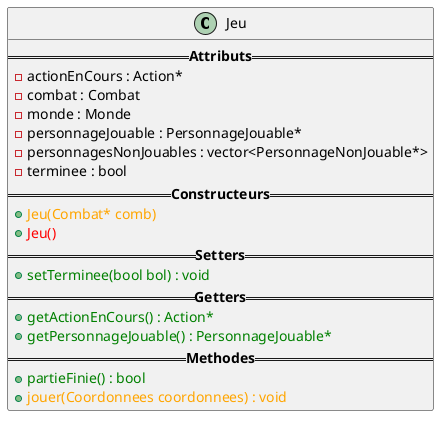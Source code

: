 @startuml
class Jeu{
    ==<b>Attributs</b>==
        -actionEnCours : Action*
        -combat : Combat
        -monde : Monde
        -personnageJouable : PersonnageJouable*
        -personnagesNonJouables : vector<PersonnageNonJouable*>
        -terminee : bool
    ==<b>Constructeurs</b>==
        +<color:orange>Jeu(Combat* comb)</color>
        +<color:red>Jeu()</color>
    ==<b>Setters</b>==
        +<color:green>setTerminee(bool bol) : void</color>
    ==<b>Getters</b>==
        +<color:green>getActionEnCours() : Action*</color>
        +<color:green>getPersonnageJouable() : PersonnageJouable*</color>
    ==<b>Methodes</b>==
        +<color:green>partieFinie() : bool</color>
        +<color:orange>jouer(Coordonnees coordonnees) : void</color>
}
@enduml
'3f5bfc6ab684055c5c3a260fc2b8b19d  src/Jeu.hpp
'cfbb4f8c338bfa4c610cb4beb1dfe71c  src/Jeu.cpp
